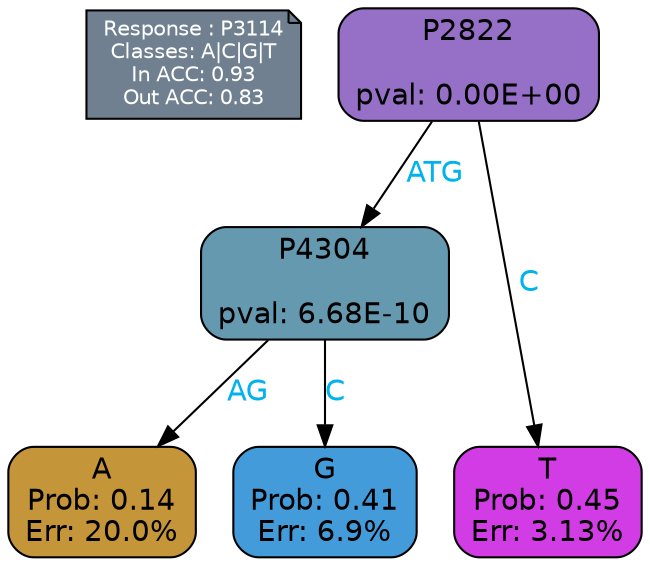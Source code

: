 digraph Tree {
node [shape=box, style="filled, rounded", color="black", fontname=helvetica] ;
graph [ranksep=equally, splines=polylines, bgcolor=transparent, dpi=600] ;
edge [fontname=helvetica] ;
LEGEND [label="Response : P3114
Classes: A|C|G|T
In ACC: 0.93
Out ACC: 0.83
",shape=note,align=left,style=filled,fillcolor="slategray",fontcolor="white",fontsize=10];1 [label="P2822

pval: 0.00E+00", fillcolor="#966fc7"] ;
2 [label="P4304

pval: 6.68E-10", fillcolor="#6599b0"] ;
3 [label="A
Prob: 0.14
Err: 20.0%", fillcolor="#c59539"] ;
4 [label="G
Prob: 0.41
Err: 6.9%", fillcolor="#449bd9"] ;
5 [label="T
Prob: 0.45
Err: 3.13%", fillcolor="#d23ce5"] ;
1 -> 2 [label="ATG",fontcolor=deepskyblue2] ;
1 -> 5 [label="C",fontcolor=deepskyblue2] ;
2 -> 3 [label="AG",fontcolor=deepskyblue2] ;
2 -> 4 [label="C",fontcolor=deepskyblue2] ;
{rank = same; 3;4;5;}{rank = same; LEGEND;1;}}